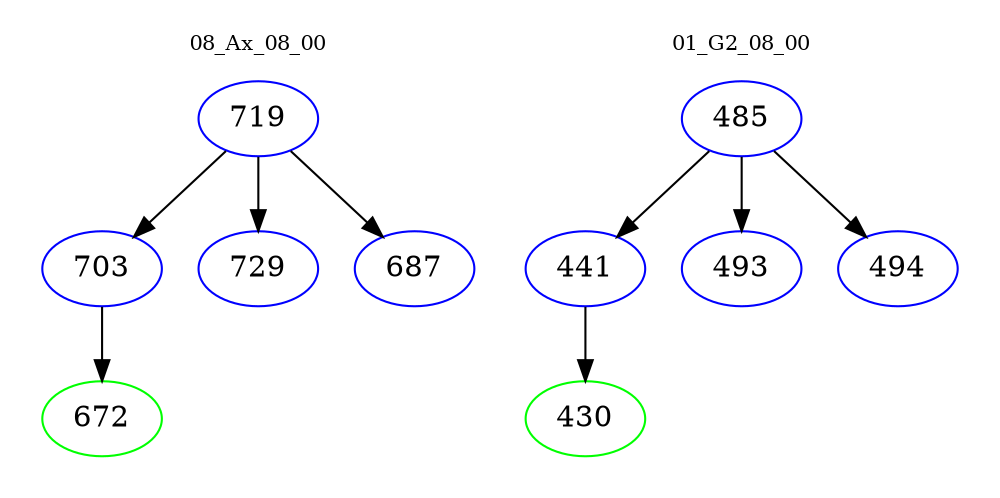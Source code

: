 digraph{
subgraph cluster_0 {
color = white
label = "08_Ax_08_00";
fontsize=10;
T0_719 [label="719", color="blue"]
T0_719 -> T0_703 [color="black"]
T0_703 [label="703", color="blue"]
T0_703 -> T0_672 [color="black"]
T0_672 [label="672", color="green"]
T0_719 -> T0_729 [color="black"]
T0_729 [label="729", color="blue"]
T0_719 -> T0_687 [color="black"]
T0_687 [label="687", color="blue"]
}
subgraph cluster_1 {
color = white
label = "01_G2_08_00";
fontsize=10;
T1_485 [label="485", color="blue"]
T1_485 -> T1_441 [color="black"]
T1_441 [label="441", color="blue"]
T1_441 -> T1_430 [color="black"]
T1_430 [label="430", color="green"]
T1_485 -> T1_493 [color="black"]
T1_493 [label="493", color="blue"]
T1_485 -> T1_494 [color="black"]
T1_494 [label="494", color="blue"]
}
}
